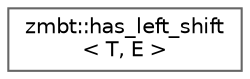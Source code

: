 digraph "Graphical Class Hierarchy"
{
 // LATEX_PDF_SIZE
  bgcolor="transparent";
  edge [fontname=Helvetica,fontsize=10,labelfontname=Helvetica,labelfontsize=10];
  node [fontname=Helvetica,fontsize=10,shape=box,height=0.2,width=0.4];
  rankdir="LR";
  Node0 [id="Node000000",label="zmbt::has_left_shift\l\< T, E \>",height=0.2,width=0.4,color="grey40", fillcolor="white", style="filled",URL="$structzmbt_1_1has__left__shift.html",tooltip=" "];
}

